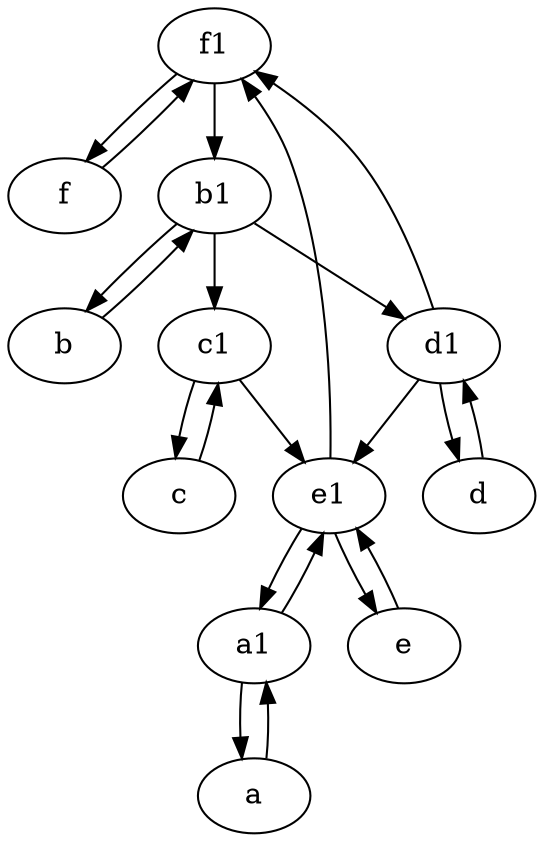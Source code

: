 digraph  {
	f1;
	b [pos="50,20!"];
	d [pos="20,30!"];
	f [pos="15,45!"];
	b1 [pos="45,20!"];
	a1 [pos="40,15!"];
	e [pos="30,50!"];
	e1 [pos="25,45!"];
	c1 [pos="30,15!"];
	d1 [pos="25,30!"];
	c [pos="20,10!"];
	a [pos="40,10!"];
	d1 -> f1;
	b -> b1;
	a1 -> e1;
	d1 -> d;
	e -> e1;
	c1 -> c;
	e1 -> e;
	e1 -> a1;
	d1 -> e1;
	d -> d1;
	a -> a1;
	a1 -> a;
	c1 -> e1;
	f -> f1;
	b1 -> d1;
	f1 -> b1;
	b1 -> b;
	e1 -> f1;
	b1 -> c1;
	f1 -> f;
	c -> c1;

	}